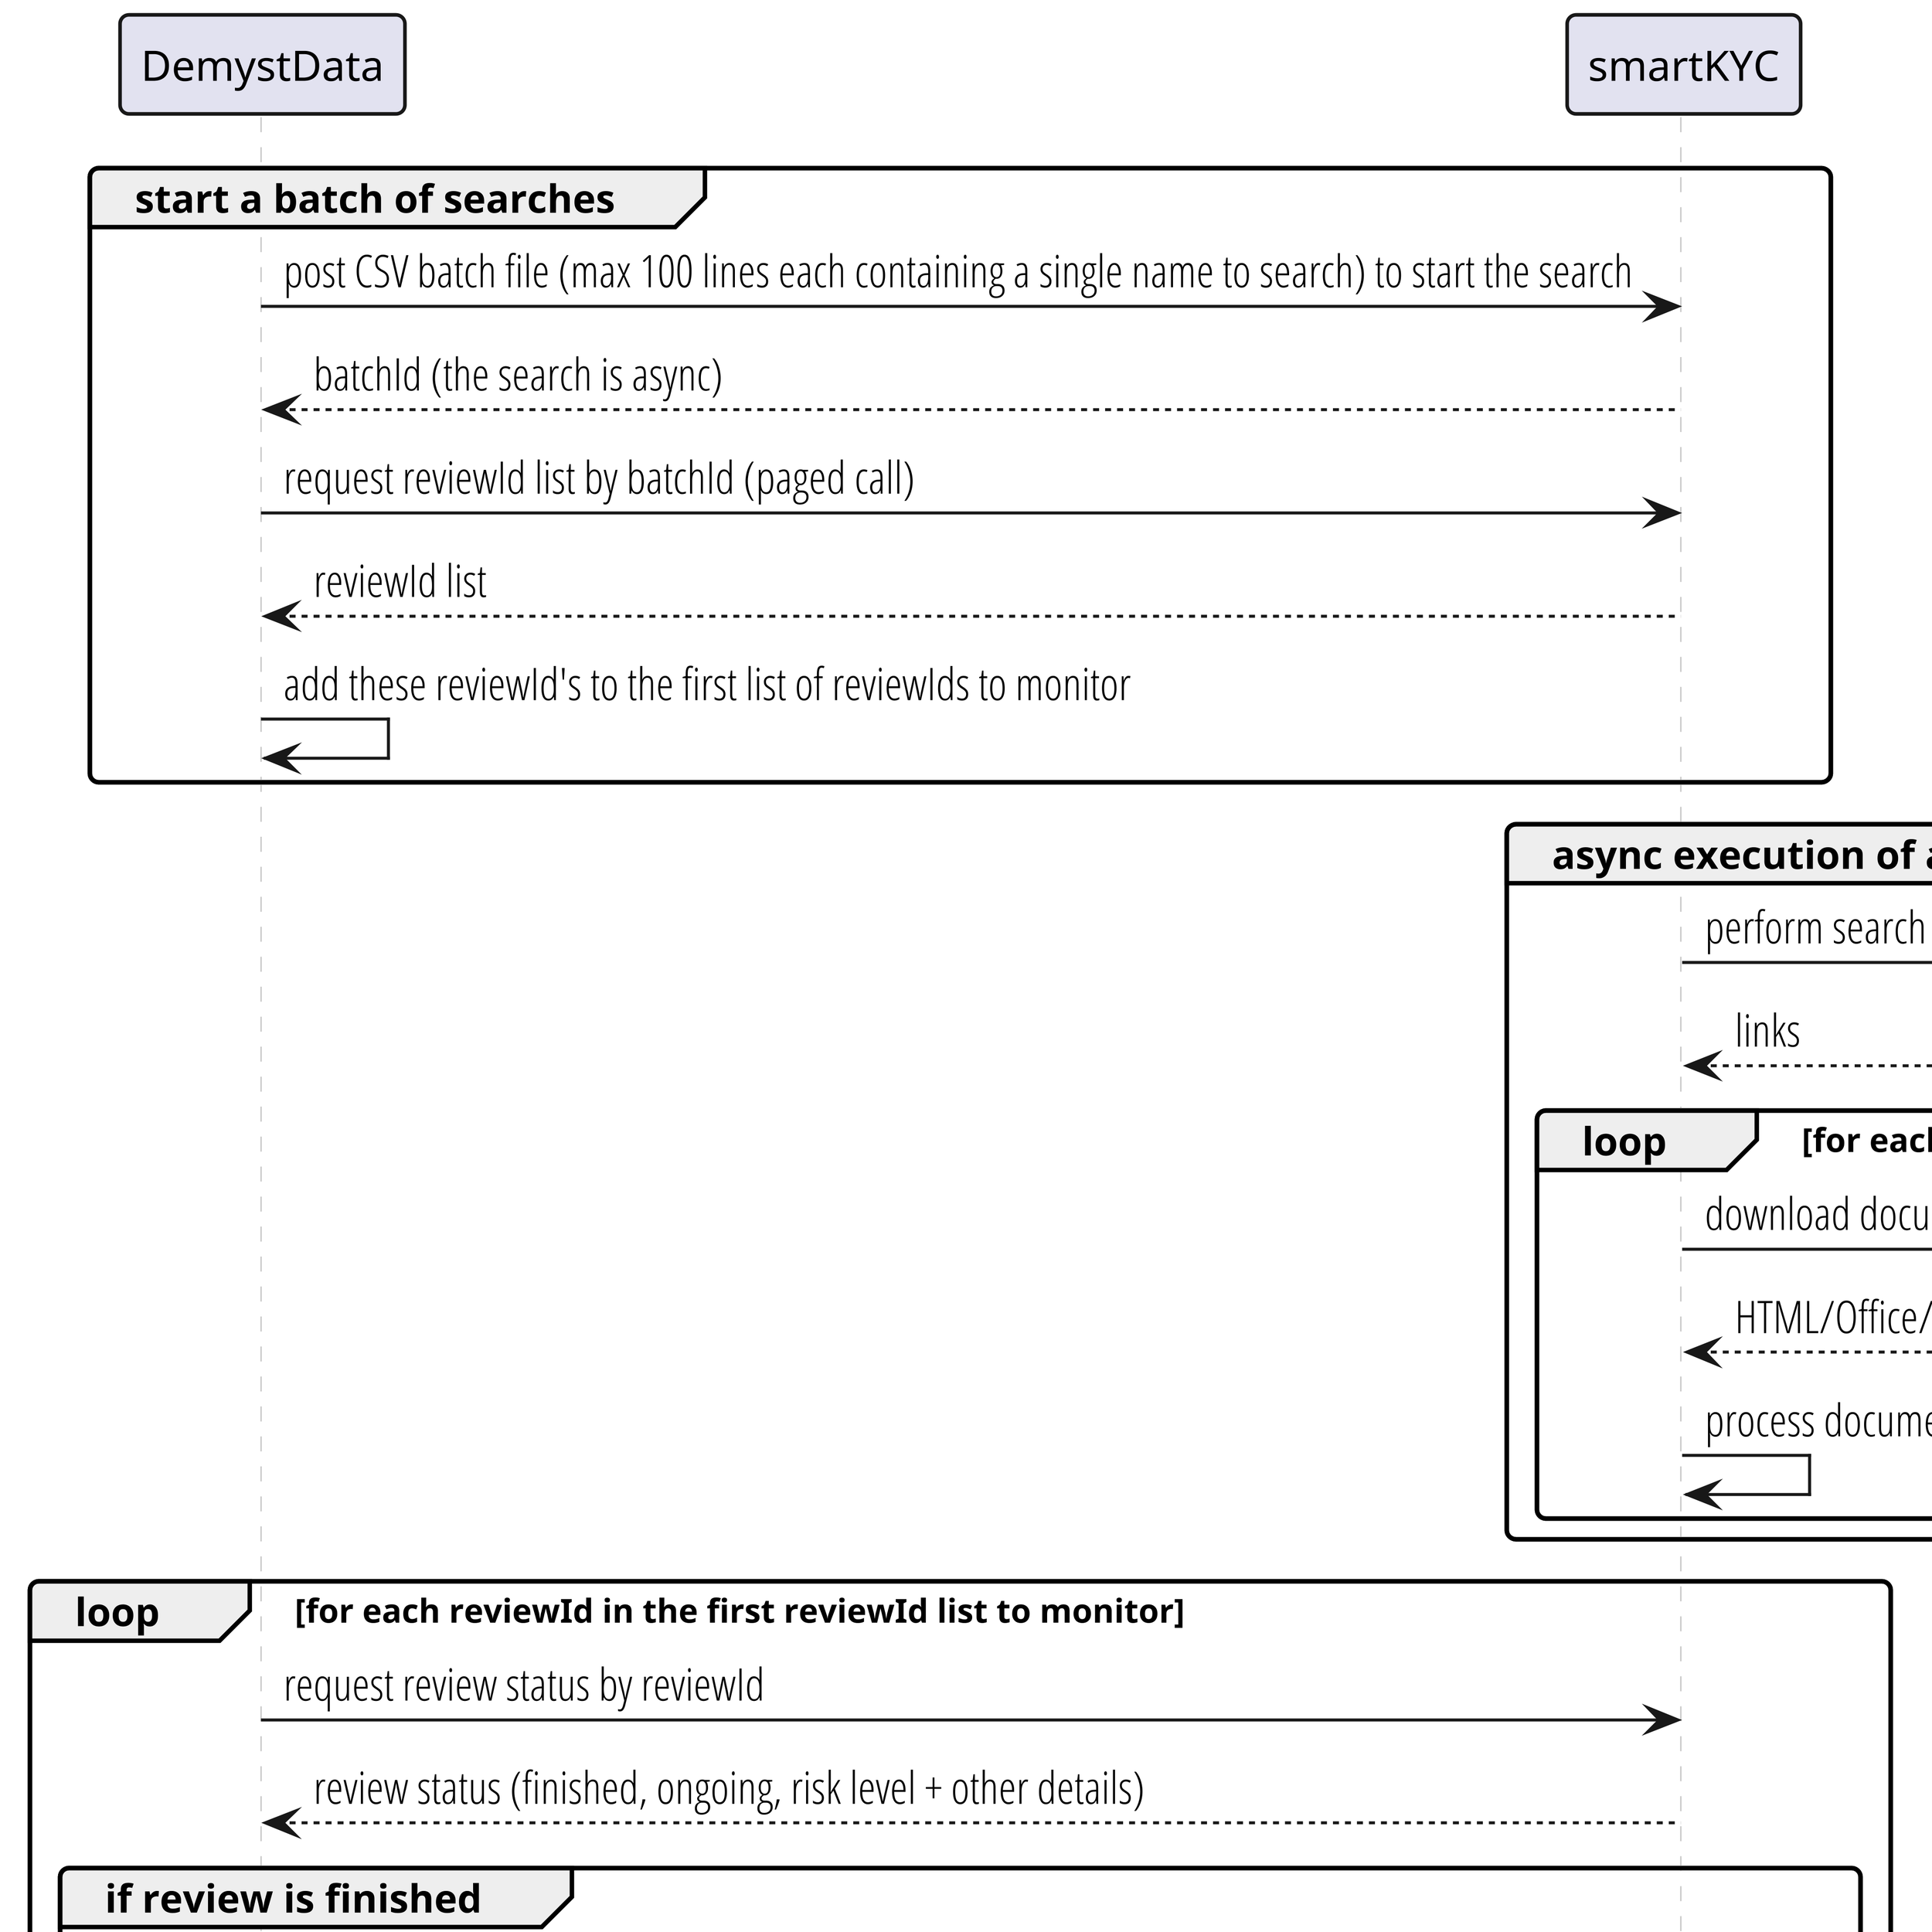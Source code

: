 @startuml

skinparam dpi 600
scale 1200*1800

skinparam roundCorner 6
skinparam shadowing false
skinparam interface {
  backgroundColor WhiteSmoke
}
skinparam actor {
  FontName Open Sans Condensed Light
  FontSize 14
}
skinparam arrow {
  FontName Open Sans Condensed Light
  FontSize 15
}
skinparam note {
  FontName Open Sans Condensed Light
  FontSize 13
  BorderColor #bbb
}
skinparam footer {
  FontName Open Sans Condensed Light
  FontSize 14
  FontColor DimGrey
}
skinparam sequence {
  actorBorderThickness 1.2
  participantBorderThickness 1.2
  LifeLineBorderColor #ccc
  ParticipantFontName Avenir Next Condensed
  DividerBorderColor #eee
  DividerBackgroundColor #fff
  DividerFontName Open Sans Condensed Light
  DividerFontSize 15
  DividerFontStyle Light
  TitleFontName Open Sans Condensed Light
  TitleFontStyle Light
  TitleFontSize 17
}

group start a batch of searches
    DemystData -> smartKYC: post CSV batch file (max 100 lines each containing a single name to search) to start the search
    smartKYC --> DemystData:  batchId (the search is async)

    DemystData -> smartKYC: request reviewId list by batchId (paged call)
    smartKYC --> DemystData: reviewId list

    DemystData -> DemystData: add these reviewId's to the first list of reviewIds to monitor
end

group async execution of a review
    smartKYC -> "Google CS API": perform search
    "Google CS API" --> smartKYC: links

    loop for each acceptable link
        smartKYC -> "web site": download document from the link
        "web site" --> smartKYC: HTML/Office/PDF document/other links
        smartKYC -> smartKYC: process document and store results
    end
end

loop for each reviewId in the first reviewId list to monitor

    DemystData -> smartKYC: request review status by reviewId
    smartKYC --> DemystData: review status (finished, ongoing, risk level + other details)

    group if review is finished
        group start extended searches on specific relations (e.g., "spouse", "son", "father", ...)
            DemystData -> smartKYC: start extended search on target relation
            smartKYC --> DemystData: reviewId
        end
        DemystData -> DemystData: add the current reviewId to the second monitor list
    end

end

group async execution of an extended search
    smartKYC -> "Google CS API": perform search
    "Google CS API" --> smartKYC: links

    loop for each acceptable link
        smartKYC -> "web site": download document from the link
        "web site" --> smartKYC: HTML/Office/PDF document/other links
        smartKYC -> smartKYC: process document and store results
    end
end


loop for each reviewId in the second reviewId list to monitor

    DemystData -> smartKYC: request status of related individuals by reviewId
    smartKYC --> DemystData: status of related individuals by reviewId (includes status of search and risk level)

    DemystData -> smartKYC: request status of related entities by reviewId
    smartKYC --> DemystData: status of related entities by reviewId (includes status of search and risk level)

    group if related individuals are finished and related entities are finished

        DemystData -> smartKYC: request documentId list by reviewId
        smartKYC --> DemystData: documentId list

        loop for each documentId batch (max batch size: 1000)
            DemystData -> smartKYC: select documentId batch
        end

        loop for each related individual for which an extended search was found
            DemystData -> smartKYC: select the fact referring to that related individual
        end

        loop for each related entity for which an extended search was found
            DemystData -> smartKYC: select the fact referring to that related entity
        end

        DemystData -> smartKYC: generate comprehensive dossier by reviewId
        smartKYC --> DemystData: dossierId

        DemystData -> smartKYC: download comprehensive dossier by reviewId and dossierId
        smartKYC --> DemystData: comprehensive dossier (PDF)

    end

    DemystData -> DemystData: compute risk level=risk level of the review+risk level of related individuals/entities

end


@enduml